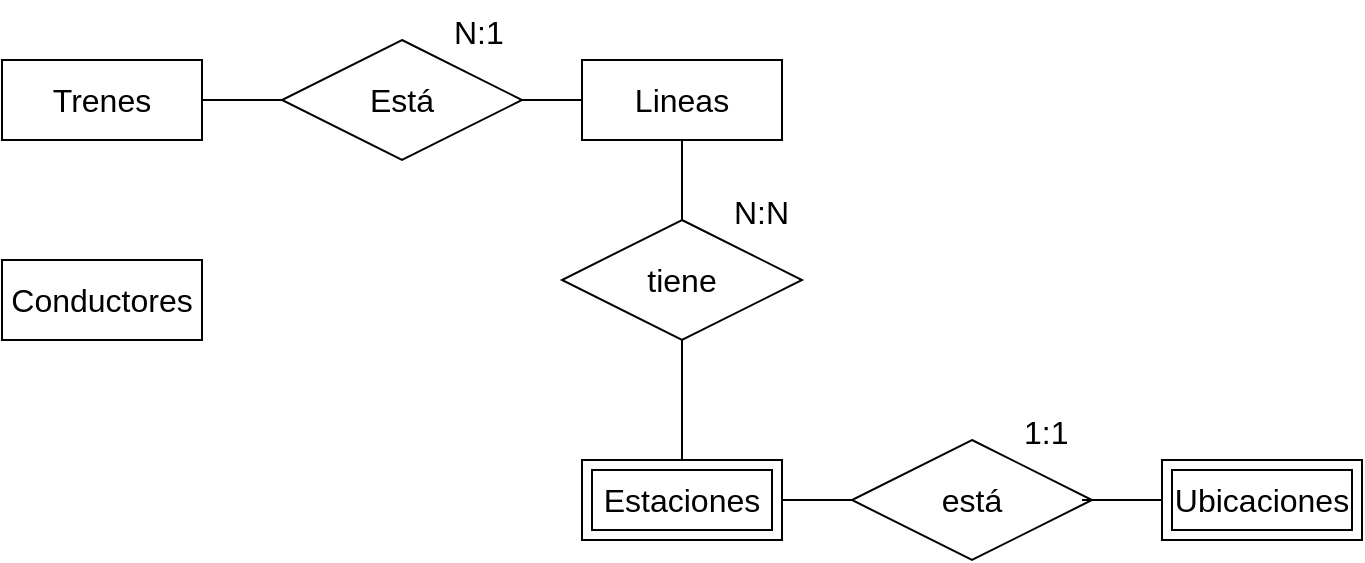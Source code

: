<mxfile version="21.1.1" type="device">
  <diagram id="R2lEEEUBdFMjLlhIrx00" name="Page-1">
    <mxGraphModel dx="1400" dy="831" grid="1" gridSize="10" guides="1" tooltips="1" connect="1" arrows="1" fold="1" page="1" pageScale="1" pageWidth="850" pageHeight="1100" math="0" shadow="0" extFonts="Permanent Marker^https://fonts.googleapis.com/css?family=Permanent+Marker">
      <root>
        <mxCell id="0" />
        <mxCell id="1" parent="0" />
        <mxCell id="ctuoTu-JiWNK8hOFPZsN-1" value="Lineas" style="whiteSpace=wrap;html=1;align=center;fontSize=16;" vertex="1" parent="1">
          <mxGeometry x="290" y="80" width="100" height="40" as="geometry" />
        </mxCell>
        <mxCell id="ctuoTu-JiWNK8hOFPZsN-4" value="Trenes" style="whiteSpace=wrap;html=1;align=center;fontSize=16;" vertex="1" parent="1">
          <mxGeometry y="80" width="100" height="40" as="geometry" />
        </mxCell>
        <mxCell id="ctuoTu-JiWNK8hOFPZsN-6" value="Estaciones" style="shape=ext;margin=3;double=1;whiteSpace=wrap;html=1;align=center;fontSize=16;" vertex="1" parent="1">
          <mxGeometry x="290" y="280" width="100" height="40" as="geometry" />
        </mxCell>
        <mxCell id="ctuoTu-JiWNK8hOFPZsN-7" value="Ubicaciones" style="shape=ext;margin=3;double=1;whiteSpace=wrap;html=1;align=center;fontSize=16;" vertex="1" parent="1">
          <mxGeometry x="580" y="280" width="100" height="40" as="geometry" />
        </mxCell>
        <mxCell id="ctuoTu-JiWNK8hOFPZsN-12" value="Está" style="shape=rhombus;perimeter=rhombusPerimeter;whiteSpace=wrap;html=1;align=center;fontSize=16;" vertex="1" parent="1">
          <mxGeometry x="140" y="70" width="120" height="60" as="geometry" />
        </mxCell>
        <mxCell id="ctuoTu-JiWNK8hOFPZsN-13" value="" style="endArrow=none;html=1;rounded=0;fontSize=12;startSize=8;endSize=8;curved=1;exitX=1;exitY=0.5;exitDx=0;exitDy=0;entryX=0;entryY=0.5;entryDx=0;entryDy=0;" edge="1" parent="1" source="ctuoTu-JiWNK8hOFPZsN-4" target="ctuoTu-JiWNK8hOFPZsN-12">
          <mxGeometry relative="1" as="geometry">
            <mxPoint x="220" y="310" as="sourcePoint" />
            <mxPoint x="380" y="310" as="targetPoint" />
          </mxGeometry>
        </mxCell>
        <mxCell id="ctuoTu-JiWNK8hOFPZsN-14" value="" style="endArrow=none;html=1;rounded=0;fontSize=12;startSize=8;endSize=8;curved=1;exitX=1;exitY=0.5;exitDx=0;exitDy=0;entryX=0;entryY=0.5;entryDx=0;entryDy=0;" edge="1" parent="1" source="ctuoTu-JiWNK8hOFPZsN-12" target="ctuoTu-JiWNK8hOFPZsN-1">
          <mxGeometry relative="1" as="geometry">
            <mxPoint x="220" y="310" as="sourcePoint" />
            <mxPoint x="380" y="310" as="targetPoint" />
          </mxGeometry>
        </mxCell>
        <mxCell id="ctuoTu-JiWNK8hOFPZsN-15" value="tiene" style="shape=rhombus;perimeter=rhombusPerimeter;whiteSpace=wrap;html=1;align=center;fontSize=16;" vertex="1" parent="1">
          <mxGeometry x="280" y="160" width="120" height="60" as="geometry" />
        </mxCell>
        <mxCell id="ctuoTu-JiWNK8hOFPZsN-16" value="" style="endArrow=none;html=1;rounded=0;fontSize=12;startSize=8;endSize=8;curved=1;exitX=0.5;exitY=1;exitDx=0;exitDy=0;entryX=0.5;entryY=0;entryDx=0;entryDy=0;" edge="1" parent="1" source="ctuoTu-JiWNK8hOFPZsN-1" target="ctuoTu-JiWNK8hOFPZsN-15">
          <mxGeometry relative="1" as="geometry">
            <mxPoint x="220" y="310" as="sourcePoint" />
            <mxPoint x="380" y="310" as="targetPoint" />
          </mxGeometry>
        </mxCell>
        <mxCell id="ctuoTu-JiWNK8hOFPZsN-17" value="" style="endArrow=none;html=1;rounded=0;fontSize=12;startSize=8;endSize=8;curved=1;exitX=0.5;exitY=1;exitDx=0;exitDy=0;entryX=0.5;entryY=0;entryDx=0;entryDy=0;" edge="1" parent="1" source="ctuoTu-JiWNK8hOFPZsN-15" target="ctuoTu-JiWNK8hOFPZsN-6">
          <mxGeometry relative="1" as="geometry">
            <mxPoint x="220" y="310" as="sourcePoint" />
            <mxPoint x="380" y="310" as="targetPoint" />
          </mxGeometry>
        </mxCell>
        <mxCell id="ctuoTu-JiWNK8hOFPZsN-18" value="está" style="shape=rhombus;perimeter=rhombusPerimeter;whiteSpace=wrap;html=1;align=center;fontSize=16;" vertex="1" parent="1">
          <mxGeometry x="425" y="270" width="120" height="60" as="geometry" />
        </mxCell>
        <mxCell id="ctuoTu-JiWNK8hOFPZsN-19" value="" style="endArrow=none;html=1;rounded=0;fontSize=12;startSize=8;endSize=8;curved=1;exitX=1;exitY=0.5;exitDx=0;exitDy=0;entryX=0;entryY=0.5;entryDx=0;entryDy=0;" edge="1" parent="1" source="ctuoTu-JiWNK8hOFPZsN-6" target="ctuoTu-JiWNK8hOFPZsN-18">
          <mxGeometry relative="1" as="geometry">
            <mxPoint x="280" y="390" as="sourcePoint" />
            <mxPoint x="440" y="390" as="targetPoint" />
          </mxGeometry>
        </mxCell>
        <mxCell id="ctuoTu-JiWNK8hOFPZsN-20" value="" style="endArrow=none;html=1;rounded=0;fontSize=12;startSize=8;endSize=8;curved=1;exitX=0;exitY=0.5;exitDx=0;exitDy=0;" edge="1" parent="1" source="ctuoTu-JiWNK8hOFPZsN-7">
          <mxGeometry relative="1" as="geometry">
            <mxPoint x="220" y="310" as="sourcePoint" />
            <mxPoint x="540" y="300" as="targetPoint" />
          </mxGeometry>
        </mxCell>
        <mxCell id="ctuoTu-JiWNK8hOFPZsN-21" value="Conductores" style="whiteSpace=wrap;html=1;align=center;fontSize=16;" vertex="1" parent="1">
          <mxGeometry y="180" width="100" height="40" as="geometry" />
        </mxCell>
        <mxCell id="ctuoTu-JiWNK8hOFPZsN-24" value="N:1" style="text;strokeColor=none;fillColor=none;spacingLeft=4;spacingRight=4;overflow=hidden;rotatable=0;points=[[0,0.5],[1,0.5]];portConstraint=eastwest;fontSize=16;whiteSpace=wrap;html=1;" vertex="1" parent="1">
          <mxGeometry x="220" y="50" width="40" height="30" as="geometry" />
        </mxCell>
        <mxCell id="ctuoTu-JiWNK8hOFPZsN-25" value="1:1" style="text;strokeColor=none;fillColor=none;spacingLeft=4;spacingRight=4;overflow=hidden;rotatable=0;points=[[0,0.5],[1,0.5]];portConstraint=eastwest;fontSize=16;whiteSpace=wrap;html=1;" vertex="1" parent="1">
          <mxGeometry x="505" y="250" width="40" height="30" as="geometry" />
        </mxCell>
        <mxCell id="ctuoTu-JiWNK8hOFPZsN-26" value="N:N" style="text;strokeColor=none;fillColor=none;spacingLeft=4;spacingRight=4;overflow=hidden;rotatable=0;points=[[0,0.5],[1,0.5]];portConstraint=eastwest;fontSize=16;whiteSpace=wrap;html=1;" vertex="1" parent="1">
          <mxGeometry x="360" y="140" width="40" height="30" as="geometry" />
        </mxCell>
      </root>
    </mxGraphModel>
  </diagram>
</mxfile>
